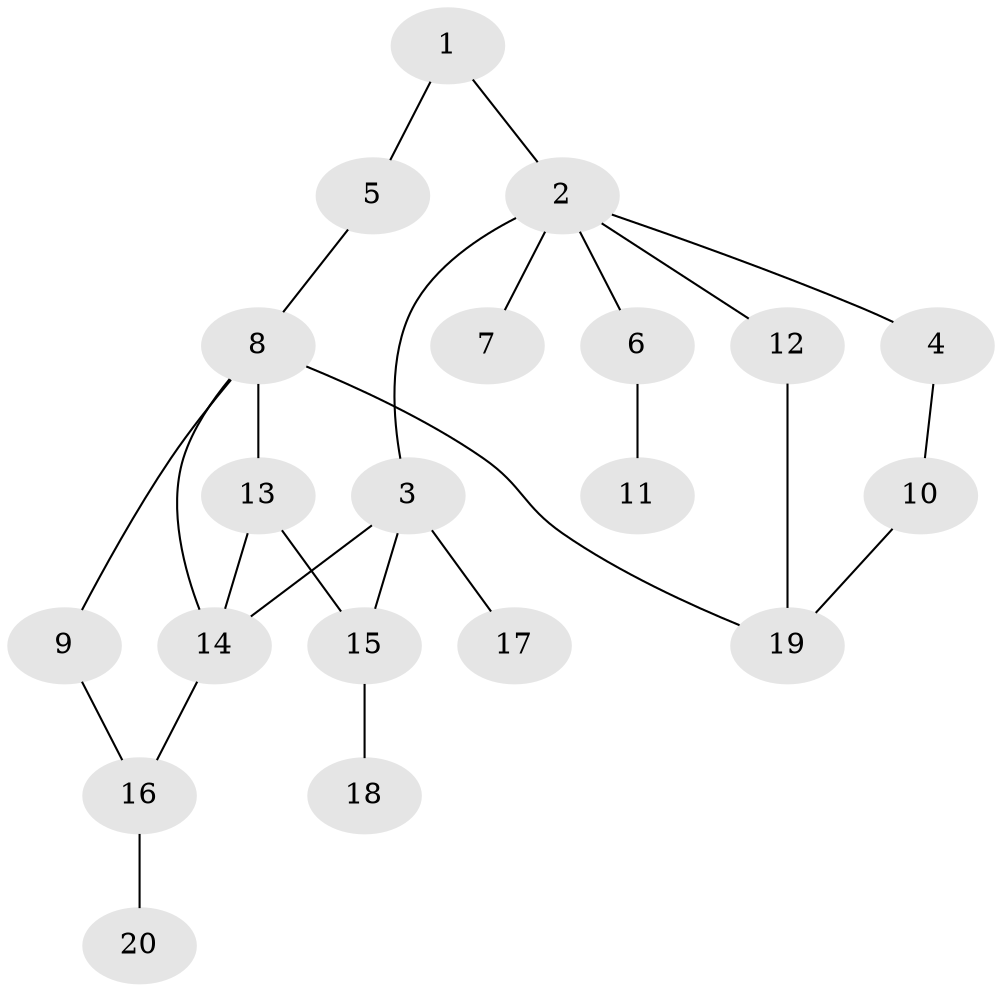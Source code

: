 // Generated by graph-tools (version 1.1) at 2025/46/02/15/25 05:46:28]
// undirected, 20 vertices, 25 edges
graph export_dot {
graph [start="1"]
  node [color=gray90,style=filled];
  1;
  2;
  3;
  4;
  5;
  6;
  7;
  8;
  9;
  10;
  11;
  12;
  13;
  14;
  15;
  16;
  17;
  18;
  19;
  20;
  1 -- 2;
  1 -- 5;
  2 -- 3;
  2 -- 4;
  2 -- 6;
  2 -- 7;
  2 -- 12;
  3 -- 14;
  3 -- 15;
  3 -- 17;
  4 -- 10;
  5 -- 8;
  6 -- 11;
  8 -- 9;
  8 -- 13;
  8 -- 19;
  8 -- 14;
  9 -- 16;
  10 -- 19;
  12 -- 19;
  13 -- 14;
  13 -- 15;
  14 -- 16;
  15 -- 18;
  16 -- 20;
}
